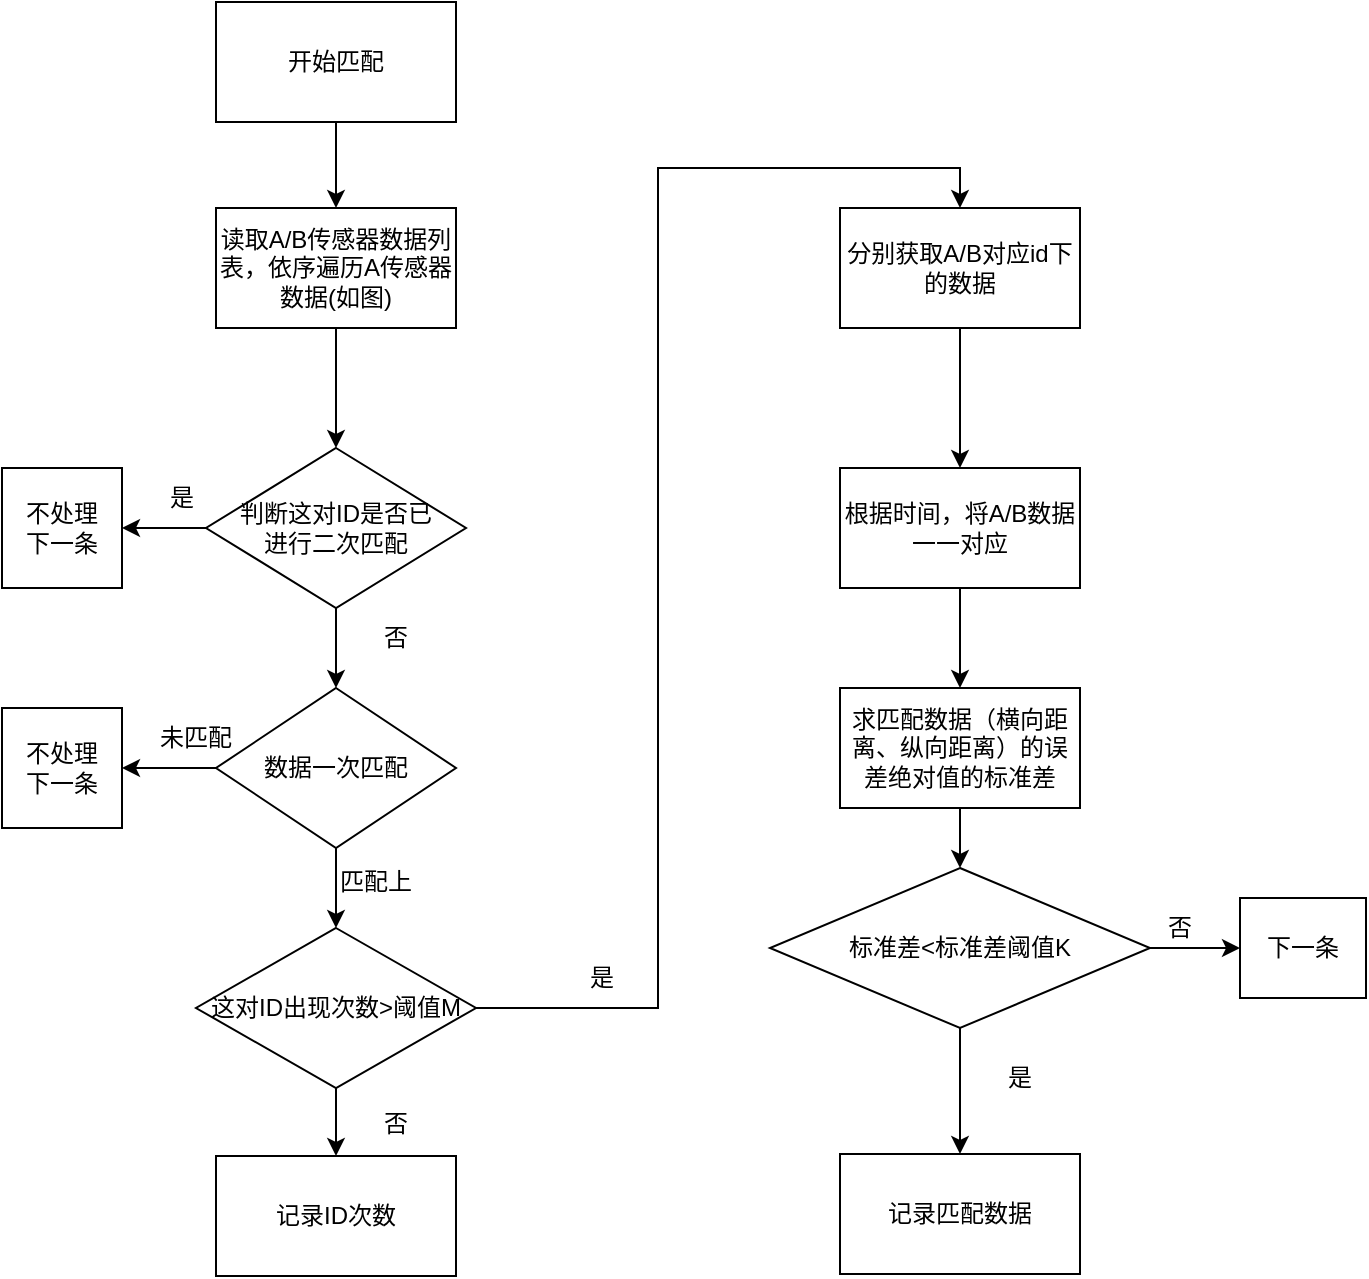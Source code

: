 <mxfile version="20.4.2" type="device"><diagram id="k69M-XWzYrVCh9u7o3sv" name="第 1 页"><mxGraphModel dx="1422" dy="769" grid="1" gridSize="10" guides="1" tooltips="1" connect="1" arrows="1" fold="1" page="1" pageScale="1" pageWidth="827" pageHeight="1169" math="0" shadow="0"><root><mxCell id="0"/><mxCell id="1" parent="0"/><mxCell id="JYGLTn7_O3gKxaWRHwzs-43" value="" style="edgeStyle=orthogonalEdgeStyle;rounded=0;orthogonalLoop=1;jettySize=auto;html=1;" edge="1" parent="1" source="JYGLTn7_O3gKxaWRHwzs-3" target="JYGLTn7_O3gKxaWRHwzs-4"><mxGeometry relative="1" as="geometry"/></mxCell><mxCell id="JYGLTn7_O3gKxaWRHwzs-3" value="开始匹配" style="rounded=0;whiteSpace=wrap;html=1;" vertex="1" parent="1"><mxGeometry x="127" y="87" width="120" height="60" as="geometry"/></mxCell><mxCell id="JYGLTn7_O3gKxaWRHwzs-42" value="" style="edgeStyle=orthogonalEdgeStyle;rounded=0;orthogonalLoop=1;jettySize=auto;html=1;" edge="1" parent="1" source="JYGLTn7_O3gKxaWRHwzs-4" target="JYGLTn7_O3gKxaWRHwzs-36"><mxGeometry relative="1" as="geometry"/></mxCell><mxCell id="JYGLTn7_O3gKxaWRHwzs-4" value="读取A/B传感器数据列表，依序遍历A传感器数据(如图)" style="rounded=0;whiteSpace=wrap;html=1;" vertex="1" parent="1"><mxGeometry x="127" y="190" width="120" height="60" as="geometry"/></mxCell><mxCell id="JYGLTn7_O3gKxaWRHwzs-10" value="" style="edgeStyle=orthogonalEdgeStyle;rounded=0;orthogonalLoop=1;jettySize=auto;html=1;" edge="1" parent="1" source="JYGLTn7_O3gKxaWRHwzs-6" target="JYGLTn7_O3gKxaWRHwzs-9"><mxGeometry relative="1" as="geometry"/></mxCell><mxCell id="JYGLTn7_O3gKxaWRHwzs-12" value="" style="edgeStyle=orthogonalEdgeStyle;rounded=0;orthogonalLoop=1;jettySize=auto;html=1;" edge="1" parent="1" source="JYGLTn7_O3gKxaWRHwzs-6" target="JYGLTn7_O3gKxaWRHwzs-11"><mxGeometry relative="1" as="geometry"/></mxCell><mxCell id="JYGLTn7_O3gKxaWRHwzs-6" value="数据一次匹配" style="rhombus;whiteSpace=wrap;html=1;" vertex="1" parent="1"><mxGeometry x="127" y="430" width="120" height="80" as="geometry"/></mxCell><mxCell id="JYGLTn7_O3gKxaWRHwzs-9" value="不处理&lt;br&gt;下一条" style="rounded=0;whiteSpace=wrap;html=1;" vertex="1" parent="1"><mxGeometry x="20" y="440" width="60" height="60" as="geometry"/></mxCell><mxCell id="JYGLTn7_O3gKxaWRHwzs-34" value="" style="edgeStyle=orthogonalEdgeStyle;rounded=0;orthogonalLoop=1;jettySize=auto;html=1;" edge="1" parent="1" source="JYGLTn7_O3gKxaWRHwzs-11" target="JYGLTn7_O3gKxaWRHwzs-33"><mxGeometry relative="1" as="geometry"/></mxCell><mxCell id="JYGLTn7_O3gKxaWRHwzs-56" style="edgeStyle=orthogonalEdgeStyle;rounded=0;orthogonalLoop=1;jettySize=auto;html=1;entryX=0.5;entryY=0;entryDx=0;entryDy=0;" edge="1" parent="1" source="JYGLTn7_O3gKxaWRHwzs-11" target="JYGLTn7_O3gKxaWRHwzs-15"><mxGeometry relative="1" as="geometry"/></mxCell><mxCell id="JYGLTn7_O3gKxaWRHwzs-11" value="这对ID出现次数&amp;gt;阈值M" style="rhombus;whiteSpace=wrap;html=1;" vertex="1" parent="1"><mxGeometry x="117" y="550" width="140" height="80" as="geometry"/></mxCell><mxCell id="JYGLTn7_O3gKxaWRHwzs-13" value="匹配上" style="text;html=1;strokeColor=none;fillColor=none;align=center;verticalAlign=middle;whiteSpace=wrap;rounded=0;" vertex="1" parent="1"><mxGeometry x="177" y="512" width="60" height="30" as="geometry"/></mxCell><mxCell id="JYGLTn7_O3gKxaWRHwzs-14" value="未匹配" style="text;html=1;strokeColor=none;fillColor=none;align=center;verticalAlign=middle;whiteSpace=wrap;rounded=0;" vertex="1" parent="1"><mxGeometry x="87" y="440" width="60" height="30" as="geometry"/></mxCell><mxCell id="JYGLTn7_O3gKxaWRHwzs-55" value="" style="edgeStyle=orthogonalEdgeStyle;rounded=0;orthogonalLoop=1;jettySize=auto;html=1;" edge="1" parent="1" source="JYGLTn7_O3gKxaWRHwzs-15" target="JYGLTn7_O3gKxaWRHwzs-44"><mxGeometry relative="1" as="geometry"/></mxCell><mxCell id="JYGLTn7_O3gKxaWRHwzs-15" value="分别获取A/B对应id下的数据" style="rounded=0;whiteSpace=wrap;html=1;" vertex="1" parent="1"><mxGeometry x="439" y="190" width="120" height="60" as="geometry"/></mxCell><mxCell id="JYGLTn7_O3gKxaWRHwzs-27" value="是" style="text;html=1;strokeColor=none;fillColor=none;align=center;verticalAlign=middle;whiteSpace=wrap;rounded=0;" vertex="1" parent="1"><mxGeometry x="290" y="560" width="60" height="30" as="geometry"/></mxCell><mxCell id="JYGLTn7_O3gKxaWRHwzs-29" value="否" style="text;html=1;strokeColor=none;fillColor=none;align=center;verticalAlign=middle;whiteSpace=wrap;rounded=0;" vertex="1" parent="1"><mxGeometry x="187" y="633" width="60" height="30" as="geometry"/></mxCell><mxCell id="JYGLTn7_O3gKxaWRHwzs-33" value="记录ID次数" style="rounded=0;whiteSpace=wrap;html=1;" vertex="1" parent="1"><mxGeometry x="127" y="664" width="120" height="60" as="geometry"/></mxCell><mxCell id="JYGLTn7_O3gKxaWRHwzs-37" value="" style="edgeStyle=orthogonalEdgeStyle;rounded=0;orthogonalLoop=1;jettySize=auto;html=1;" edge="1" parent="1" source="JYGLTn7_O3gKxaWRHwzs-36" target="JYGLTn7_O3gKxaWRHwzs-6"><mxGeometry relative="1" as="geometry"/></mxCell><mxCell id="JYGLTn7_O3gKxaWRHwzs-40" value="" style="edgeStyle=orthogonalEdgeStyle;rounded=0;orthogonalLoop=1;jettySize=auto;html=1;" edge="1" parent="1" source="JYGLTn7_O3gKxaWRHwzs-36" target="JYGLTn7_O3gKxaWRHwzs-39"><mxGeometry relative="1" as="geometry"/></mxCell><mxCell id="JYGLTn7_O3gKxaWRHwzs-36" value="判断这对ID是否已&lt;br&gt;进行二次匹配" style="rhombus;whiteSpace=wrap;html=1;" vertex="1" parent="1"><mxGeometry x="122" y="310" width="130" height="80" as="geometry"/></mxCell><mxCell id="JYGLTn7_O3gKxaWRHwzs-38" value="否" style="text;html=1;strokeColor=none;fillColor=none;align=center;verticalAlign=middle;whiteSpace=wrap;rounded=0;" vertex="1" parent="1"><mxGeometry x="187" y="390" width="60" height="30" as="geometry"/></mxCell><mxCell id="JYGLTn7_O3gKxaWRHwzs-39" value="不处理&lt;br&gt;下一条" style="rounded=0;whiteSpace=wrap;html=1;" vertex="1" parent="1"><mxGeometry x="20" y="320" width="60" height="60" as="geometry"/></mxCell><mxCell id="JYGLTn7_O3gKxaWRHwzs-41" value="是" style="text;html=1;strokeColor=none;fillColor=none;align=center;verticalAlign=middle;whiteSpace=wrap;rounded=0;" vertex="1" parent="1"><mxGeometry x="80" y="320" width="60" height="30" as="geometry"/></mxCell><mxCell id="JYGLTn7_O3gKxaWRHwzs-54" value="" style="edgeStyle=orthogonalEdgeStyle;rounded=0;orthogonalLoop=1;jettySize=auto;html=1;" edge="1" parent="1" source="JYGLTn7_O3gKxaWRHwzs-44" target="JYGLTn7_O3gKxaWRHwzs-45"><mxGeometry relative="1" as="geometry"/></mxCell><mxCell id="JYGLTn7_O3gKxaWRHwzs-44" value="根据时间，将A/B数据一一对应" style="rounded=0;whiteSpace=wrap;html=1;" vertex="1" parent="1"><mxGeometry x="439" y="320" width="120" height="60" as="geometry"/></mxCell><mxCell id="JYGLTn7_O3gKxaWRHwzs-53" value="" style="edgeStyle=orthogonalEdgeStyle;rounded=0;orthogonalLoop=1;jettySize=auto;html=1;" edge="1" parent="1" source="JYGLTn7_O3gKxaWRHwzs-45" target="JYGLTn7_O3gKxaWRHwzs-46"><mxGeometry relative="1" as="geometry"/></mxCell><mxCell id="JYGLTn7_O3gKxaWRHwzs-45" value="求匹配数据（横向距离、纵向距离）的误差绝对值的标准差" style="rounded=0;whiteSpace=wrap;html=1;" vertex="1" parent="1"><mxGeometry x="439" y="430" width="120" height="60" as="geometry"/></mxCell><mxCell id="JYGLTn7_O3gKxaWRHwzs-48" value="" style="edgeStyle=orthogonalEdgeStyle;rounded=0;orthogonalLoop=1;jettySize=auto;html=1;" edge="1" parent="1" source="JYGLTn7_O3gKxaWRHwzs-46" target="JYGLTn7_O3gKxaWRHwzs-47"><mxGeometry relative="1" as="geometry"/></mxCell><mxCell id="JYGLTn7_O3gKxaWRHwzs-51" value="" style="edgeStyle=orthogonalEdgeStyle;rounded=0;orthogonalLoop=1;jettySize=auto;html=1;" edge="1" parent="1" source="JYGLTn7_O3gKxaWRHwzs-46" target="JYGLTn7_O3gKxaWRHwzs-49"><mxGeometry relative="1" as="geometry"/></mxCell><mxCell id="JYGLTn7_O3gKxaWRHwzs-46" value="标准差&amp;lt;标准差阈值K" style="rhombus;whiteSpace=wrap;html=1;" vertex="1" parent="1"><mxGeometry x="404" y="520" width="190" height="80" as="geometry"/></mxCell><mxCell id="JYGLTn7_O3gKxaWRHwzs-47" value="记录匹配数据" style="rounded=0;whiteSpace=wrap;html=1;" vertex="1" parent="1"><mxGeometry x="439" y="663" width="120" height="60" as="geometry"/></mxCell><mxCell id="JYGLTn7_O3gKxaWRHwzs-49" value="下一条" style="rounded=0;whiteSpace=wrap;html=1;" vertex="1" parent="1"><mxGeometry x="639" y="535" width="63" height="50" as="geometry"/></mxCell><mxCell id="JYGLTn7_O3gKxaWRHwzs-50" value="是" style="text;html=1;strokeColor=none;fillColor=none;align=center;verticalAlign=middle;whiteSpace=wrap;rounded=0;" vertex="1" parent="1"><mxGeometry x="499" y="610" width="60" height="30" as="geometry"/></mxCell><mxCell id="JYGLTn7_O3gKxaWRHwzs-52" value="否" style="text;html=1;strokeColor=none;fillColor=none;align=center;verticalAlign=middle;whiteSpace=wrap;rounded=0;" vertex="1" parent="1"><mxGeometry x="579" y="535" width="60" height="30" as="geometry"/></mxCell></root></mxGraphModel></diagram></mxfile>